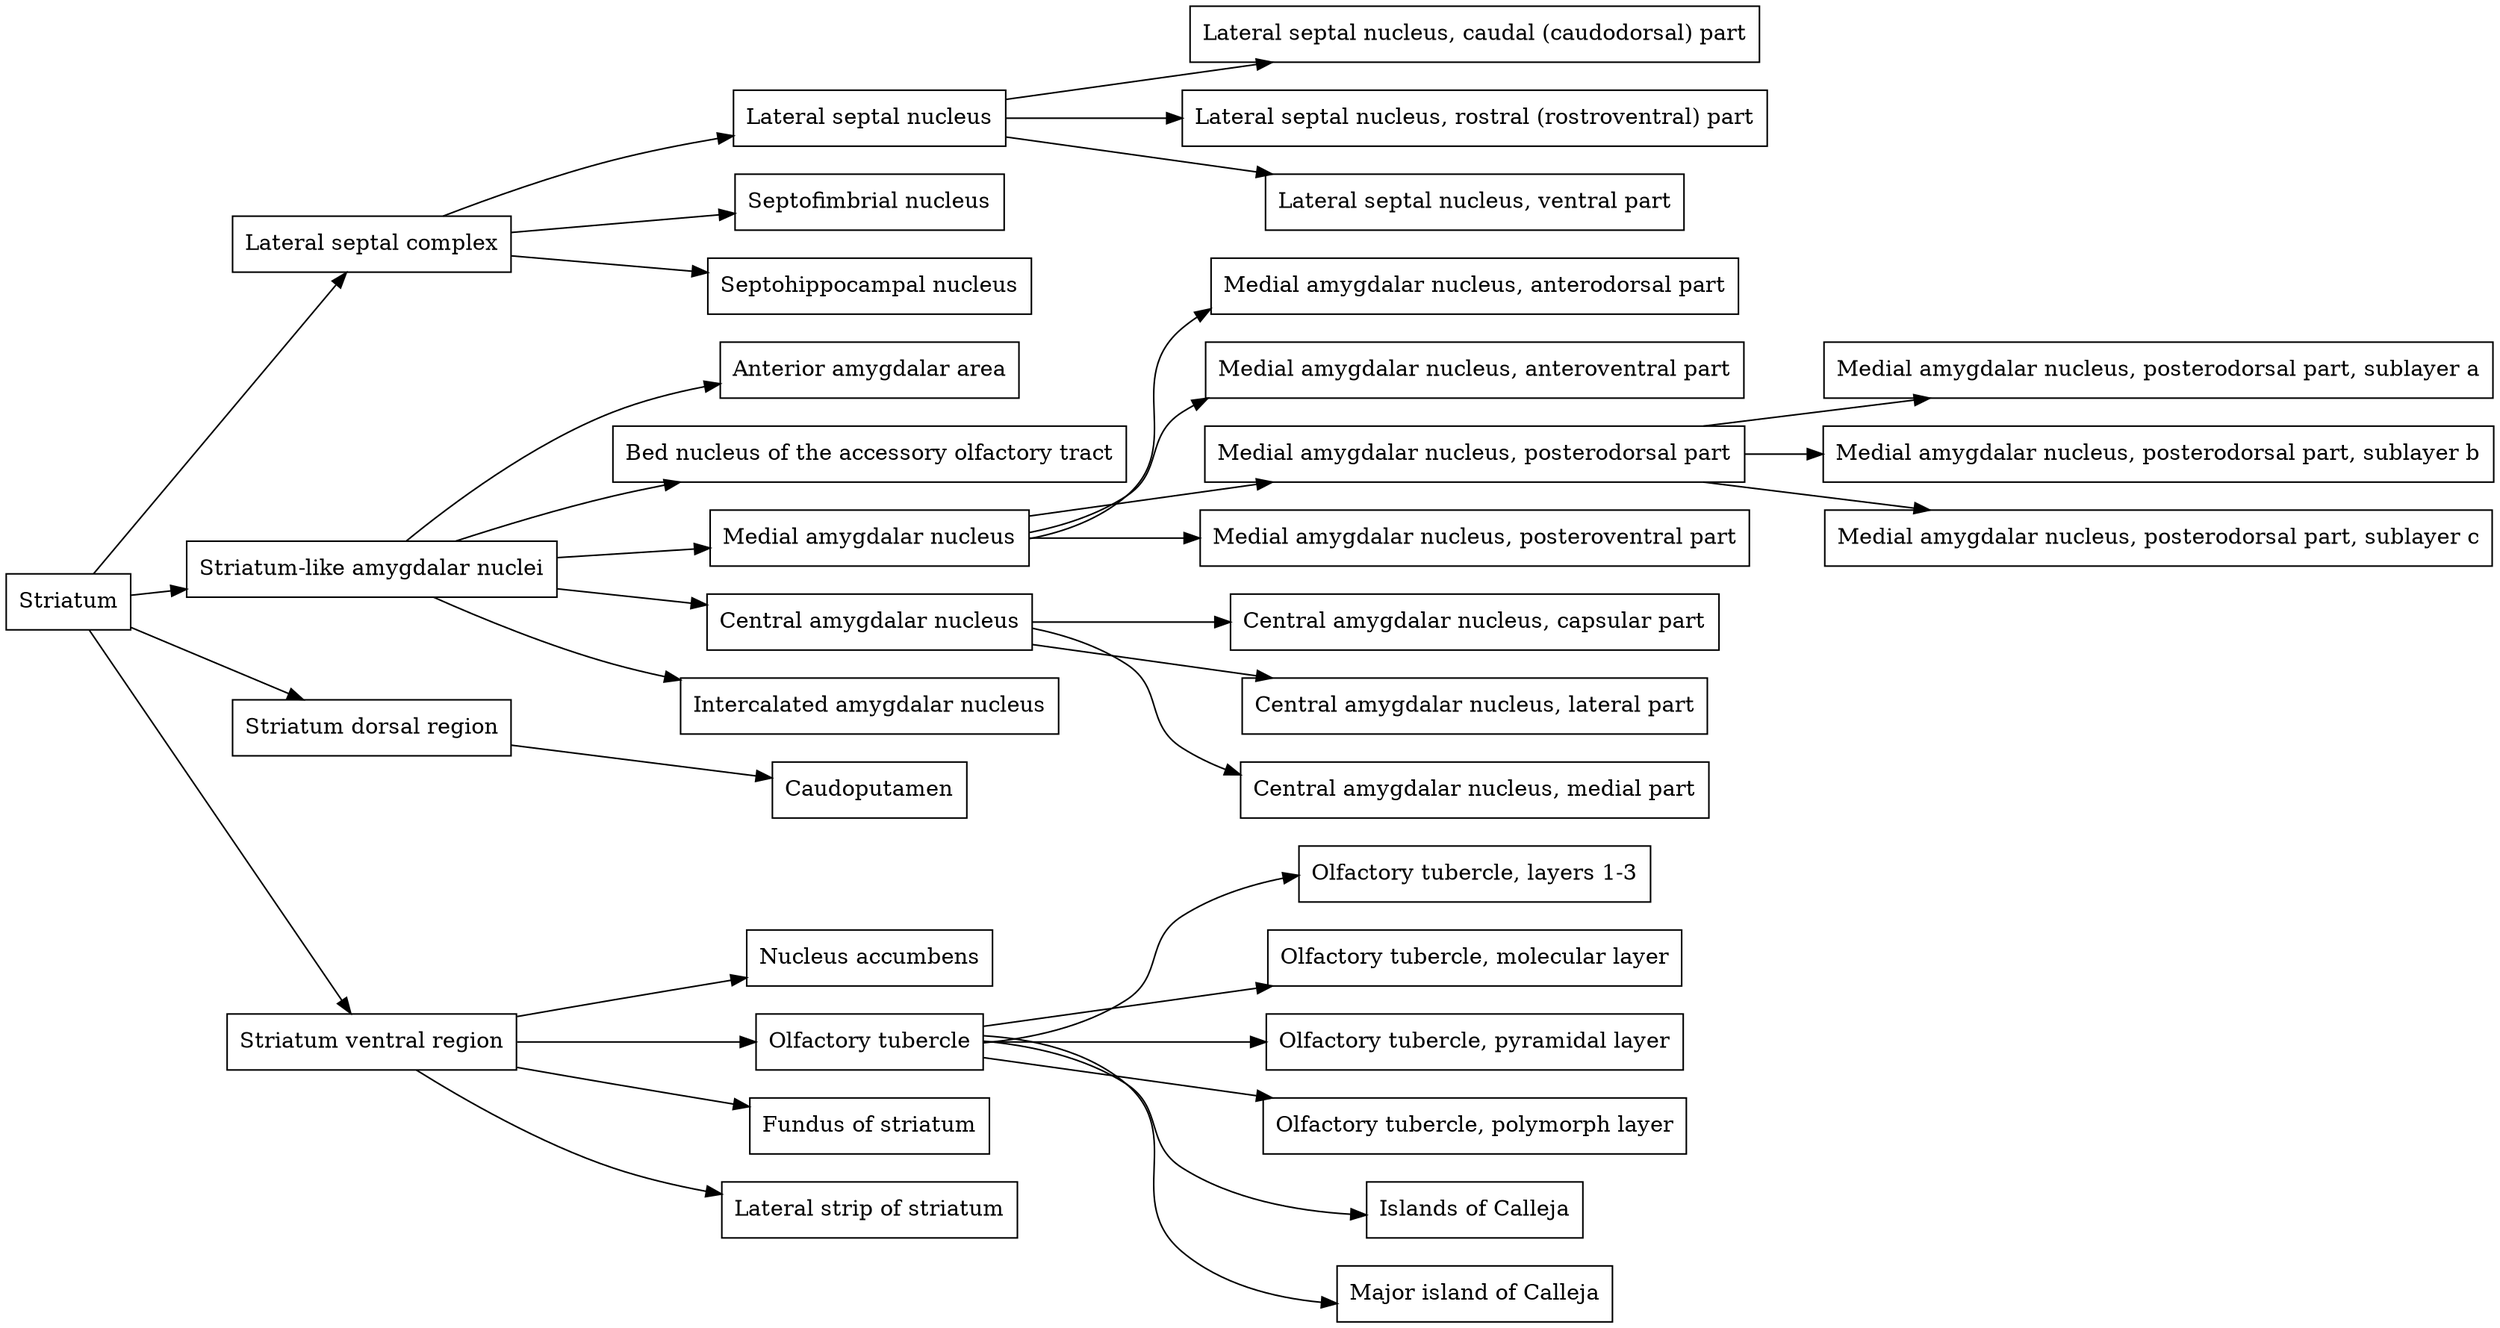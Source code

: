 digraph {
	node [shape=box]
	Striatum
	Striatum -> "Lateral septal complex"
	"Lateral septal complex"
	"Lateral septal complex" -> "Lateral septal nucleus"
	"Lateral septal nucleus"
	"Lateral septal nucleus" -> "Lateral septal nucleus, caudal (caudodorsal) part"
	"Lateral septal nucleus, caudal (caudodorsal) part"
	"Lateral septal nucleus" -> "Lateral septal nucleus, rostral (rostroventral) part"
	"Lateral septal nucleus, rostral (rostroventral) part"
	"Lateral septal nucleus" -> "Lateral septal nucleus, ventral part"
	"Lateral septal nucleus, ventral part"
	"Lateral septal complex" -> "Septofimbrial nucleus"
	"Septofimbrial nucleus"
	"Lateral septal complex" -> "Septohippocampal nucleus"
	"Septohippocampal nucleus"
	Striatum -> "Striatum-like amygdalar nuclei"
	"Striatum-like amygdalar nuclei"
	"Striatum-like amygdalar nuclei" -> "Anterior amygdalar area"
	"Anterior amygdalar area"
	"Striatum-like amygdalar nuclei" -> "Bed nucleus of the accessory olfactory tract"
	"Bed nucleus of the accessory olfactory tract"
	"Striatum-like amygdalar nuclei" -> "Medial amygdalar nucleus"
	"Medial amygdalar nucleus"
	"Medial amygdalar nucleus" -> "Medial amygdalar nucleus, anterodorsal part"
	"Medial amygdalar nucleus, anterodorsal part"
	"Medial amygdalar nucleus" -> "Medial amygdalar nucleus, anteroventral part"
	"Medial amygdalar nucleus, anteroventral part"
	"Medial amygdalar nucleus" -> "Medial amygdalar nucleus, posterodorsal part"
	"Medial amygdalar nucleus, posterodorsal part"
	"Medial amygdalar nucleus, posterodorsal part" -> "Medial amygdalar nucleus, posterodorsal part, sublayer a"
	"Medial amygdalar nucleus, posterodorsal part, sublayer a"
	"Medial amygdalar nucleus, posterodorsal part" -> "Medial amygdalar nucleus, posterodorsal part, sublayer b"
	"Medial amygdalar nucleus, posterodorsal part, sublayer b"
	"Medial amygdalar nucleus, posterodorsal part" -> "Medial amygdalar nucleus, posterodorsal part, sublayer c"
	"Medial amygdalar nucleus, posterodorsal part, sublayer c"
	"Medial amygdalar nucleus" -> "Medial amygdalar nucleus, posteroventral part"
	"Medial amygdalar nucleus, posteroventral part"
	"Striatum-like amygdalar nuclei" -> "Central amygdalar nucleus"
	"Central amygdalar nucleus"
	"Central amygdalar nucleus" -> "Central amygdalar nucleus, capsular part"
	"Central amygdalar nucleus, capsular part"
	"Central amygdalar nucleus" -> "Central amygdalar nucleus, lateral part"
	"Central amygdalar nucleus, lateral part"
	"Central amygdalar nucleus" -> "Central amygdalar nucleus, medial part"
	"Central amygdalar nucleus, medial part"
	"Striatum-like amygdalar nuclei" -> "Intercalated amygdalar nucleus"
	"Intercalated amygdalar nucleus"
	Striatum -> "Striatum dorsal region"
	"Striatum dorsal region"
	"Striatum dorsal region" -> Caudoputamen
	Caudoputamen
	Striatum -> "Striatum ventral region"
	"Striatum ventral region"
	"Striatum ventral region" -> "Nucleus accumbens"
	"Nucleus accumbens"
	"Striatum ventral region" -> "Olfactory tubercle"
	"Olfactory tubercle"
	"Olfactory tubercle" -> "Olfactory tubercle, layers 1-3"
	"Olfactory tubercle, layers 1-3"
	"Olfactory tubercle" -> "Olfactory tubercle, molecular layer"
	"Olfactory tubercle, molecular layer"
	"Olfactory tubercle" -> "Olfactory tubercle, pyramidal layer"
	"Olfactory tubercle, pyramidal layer"
	"Olfactory tubercle" -> "Olfactory tubercle, polymorph layer"
	"Olfactory tubercle, polymorph layer"
	"Olfactory tubercle" -> "Islands of Calleja"
	"Islands of Calleja"
	"Olfactory tubercle" -> "Major island of Calleja"
	"Major island of Calleja"
	"Striatum ventral region" -> "Fundus of striatum"
	"Fundus of striatum"
	"Striatum ventral region" -> "Lateral strip of striatum"
	"Lateral strip of striatum"
	rankdir=LR
}

